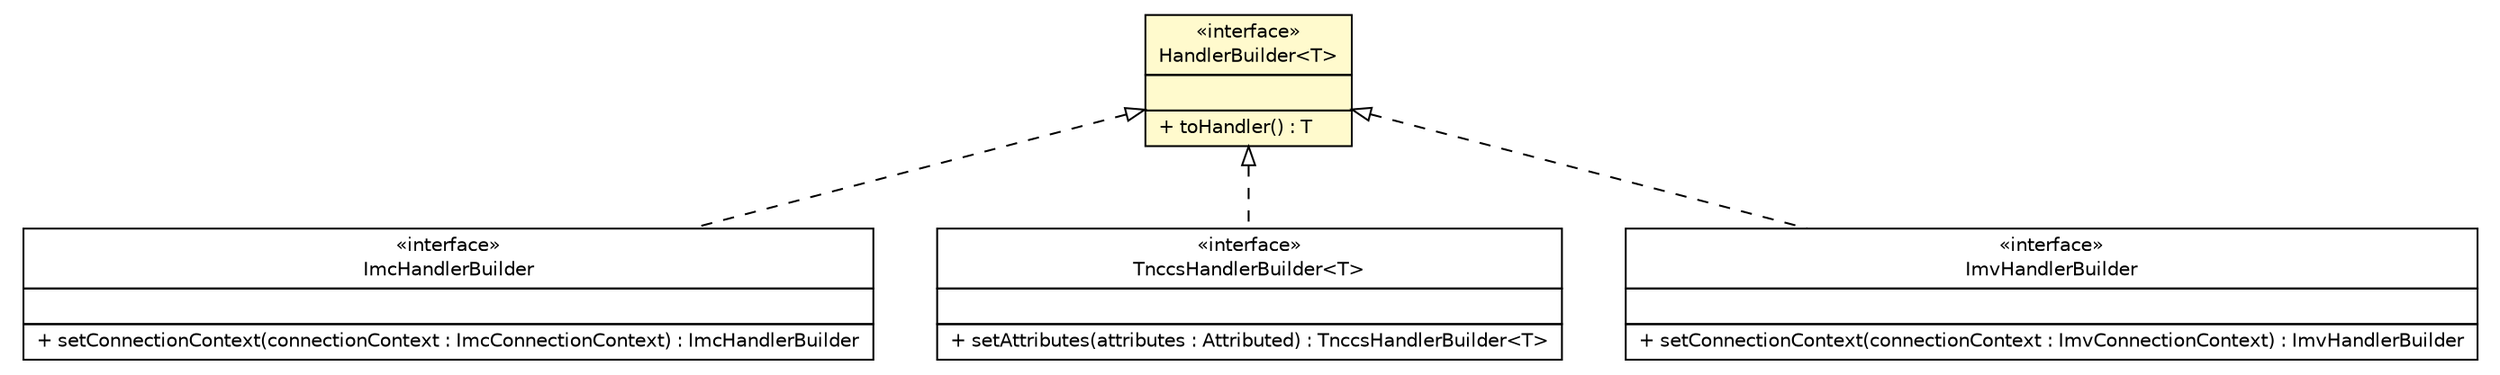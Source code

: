 #!/usr/local/bin/dot
#
# Class diagram 
# Generated by UMLGraph version R5_6 (http://www.umlgraph.org/)
#

digraph G {
	edge [fontname="Helvetica",fontsize=10,labelfontname="Helvetica",labelfontsize=10];
	node [fontname="Helvetica",fontsize=10,shape=plaintext];
	nodesep=0.25;
	ranksep=0.5;
	// de.hsbremen.tc.tnc.tnccs.message.handler.ImcHandlerBuilder
	c19088 [label=<<table title="de.hsbremen.tc.tnc.tnccs.message.handler.ImcHandlerBuilder" border="0" cellborder="1" cellspacing="0" cellpadding="2" port="p" href="./ImcHandlerBuilder.html">
		<tr><td><table border="0" cellspacing="0" cellpadding="1">
<tr><td align="center" balign="center"> &#171;interface&#187; </td></tr>
<tr><td align="center" balign="center"> ImcHandlerBuilder </td></tr>
		</table></td></tr>
		<tr><td><table border="0" cellspacing="0" cellpadding="1">
<tr><td align="left" balign="left">  </td></tr>
		</table></td></tr>
		<tr><td><table border="0" cellspacing="0" cellpadding="1">
<tr><td align="left" balign="left"> + setConnectionContext(connectionContext : ImcConnectionContext) : ImcHandlerBuilder </td></tr>
		</table></td></tr>
		</table>>, URL="./ImcHandlerBuilder.html", fontname="Helvetica", fontcolor="black", fontsize=10.0];
	// de.hsbremen.tc.tnc.tnccs.message.handler.HandlerBuilder<T>
	c19091 [label=<<table title="de.hsbremen.tc.tnc.tnccs.message.handler.HandlerBuilder" border="0" cellborder="1" cellspacing="0" cellpadding="2" port="p" bgcolor="lemonChiffon" href="./HandlerBuilder.html">
		<tr><td><table border="0" cellspacing="0" cellpadding="1">
<tr><td align="center" balign="center"> &#171;interface&#187; </td></tr>
<tr><td align="center" balign="center"> HandlerBuilder&lt;T&gt; </td></tr>
		</table></td></tr>
		<tr><td><table border="0" cellspacing="0" cellpadding="1">
<tr><td align="left" balign="left">  </td></tr>
		</table></td></tr>
		<tr><td><table border="0" cellspacing="0" cellpadding="1">
<tr><td align="left" balign="left"> + toHandler() : T </td></tr>
		</table></td></tr>
		</table>>, URL="./HandlerBuilder.html", fontname="Helvetica", fontcolor="black", fontsize=10.0];
	// de.hsbremen.tc.tnc.tnccs.message.handler.TnccsHandlerBuilder<T>
	c19092 [label=<<table title="de.hsbremen.tc.tnc.tnccs.message.handler.TnccsHandlerBuilder" border="0" cellborder="1" cellspacing="0" cellpadding="2" port="p" href="./TnccsHandlerBuilder.html">
		<tr><td><table border="0" cellspacing="0" cellpadding="1">
<tr><td align="center" balign="center"> &#171;interface&#187; </td></tr>
<tr><td align="center" balign="center"> TnccsHandlerBuilder&lt;T&gt; </td></tr>
		</table></td></tr>
		<tr><td><table border="0" cellspacing="0" cellpadding="1">
<tr><td align="left" balign="left">  </td></tr>
		</table></td></tr>
		<tr><td><table border="0" cellspacing="0" cellpadding="1">
<tr><td align="left" balign="left"> + setAttributes(attributes : Attributed) : TnccsHandlerBuilder&lt;T&gt; </td></tr>
		</table></td></tr>
		</table>>, URL="./TnccsHandlerBuilder.html", fontname="Helvetica", fontcolor="black", fontsize=10.0];
	// de.hsbremen.tc.tnc.tnccs.message.handler.ImvHandlerBuilder
	c19101 [label=<<table title="de.hsbremen.tc.tnc.tnccs.message.handler.ImvHandlerBuilder" border="0" cellborder="1" cellspacing="0" cellpadding="2" port="p" href="./ImvHandlerBuilder.html">
		<tr><td><table border="0" cellspacing="0" cellpadding="1">
<tr><td align="center" balign="center"> &#171;interface&#187; </td></tr>
<tr><td align="center" balign="center"> ImvHandlerBuilder </td></tr>
		</table></td></tr>
		<tr><td><table border="0" cellspacing="0" cellpadding="1">
<tr><td align="left" balign="left">  </td></tr>
		</table></td></tr>
		<tr><td><table border="0" cellspacing="0" cellpadding="1">
<tr><td align="left" balign="left"> + setConnectionContext(connectionContext : ImvConnectionContext) : ImvHandlerBuilder </td></tr>
		</table></td></tr>
		</table>>, URL="./ImvHandlerBuilder.html", fontname="Helvetica", fontcolor="black", fontsize=10.0];
	//de.hsbremen.tc.tnc.tnccs.message.handler.ImcHandlerBuilder implements de.hsbremen.tc.tnc.tnccs.message.handler.HandlerBuilder<T>
	c19091:p -> c19088:p [dir=back,arrowtail=empty,style=dashed];
	//de.hsbremen.tc.tnc.tnccs.message.handler.TnccsHandlerBuilder<T> implements de.hsbremen.tc.tnc.tnccs.message.handler.HandlerBuilder<T>
	c19091:p -> c19092:p [dir=back,arrowtail=empty,style=dashed];
	//de.hsbremen.tc.tnc.tnccs.message.handler.ImvHandlerBuilder implements de.hsbremen.tc.tnc.tnccs.message.handler.HandlerBuilder<T>
	c19091:p -> c19101:p [dir=back,arrowtail=empty,style=dashed];
}

